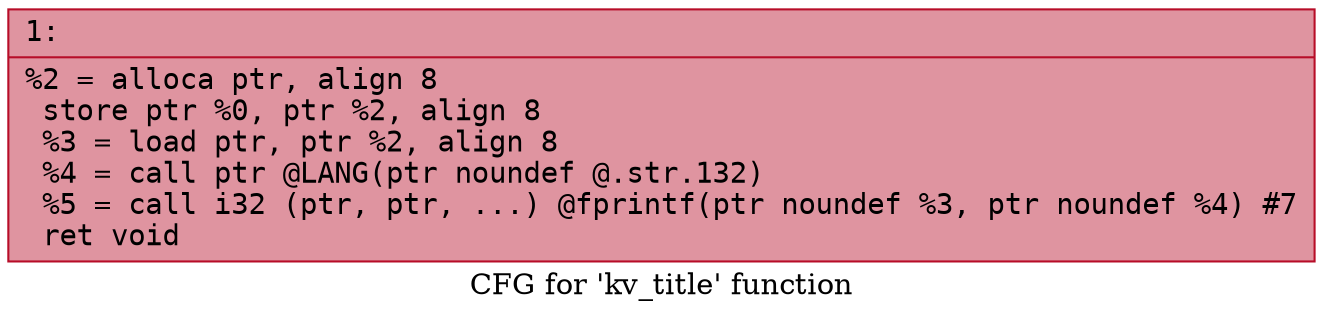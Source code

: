 digraph "CFG for 'kv_title' function" {
	label="CFG for 'kv_title' function";

	Node0x6000011ef020 [shape=record,color="#b70d28ff", style=filled, fillcolor="#b70d2870" fontname="Courier",label="{1:\l|  %2 = alloca ptr, align 8\l  store ptr %0, ptr %2, align 8\l  %3 = load ptr, ptr %2, align 8\l  %4 = call ptr @LANG(ptr noundef @.str.132)\l  %5 = call i32 (ptr, ptr, ...) @fprintf(ptr noundef %3, ptr noundef %4) #7\l  ret void\l}"];
}
